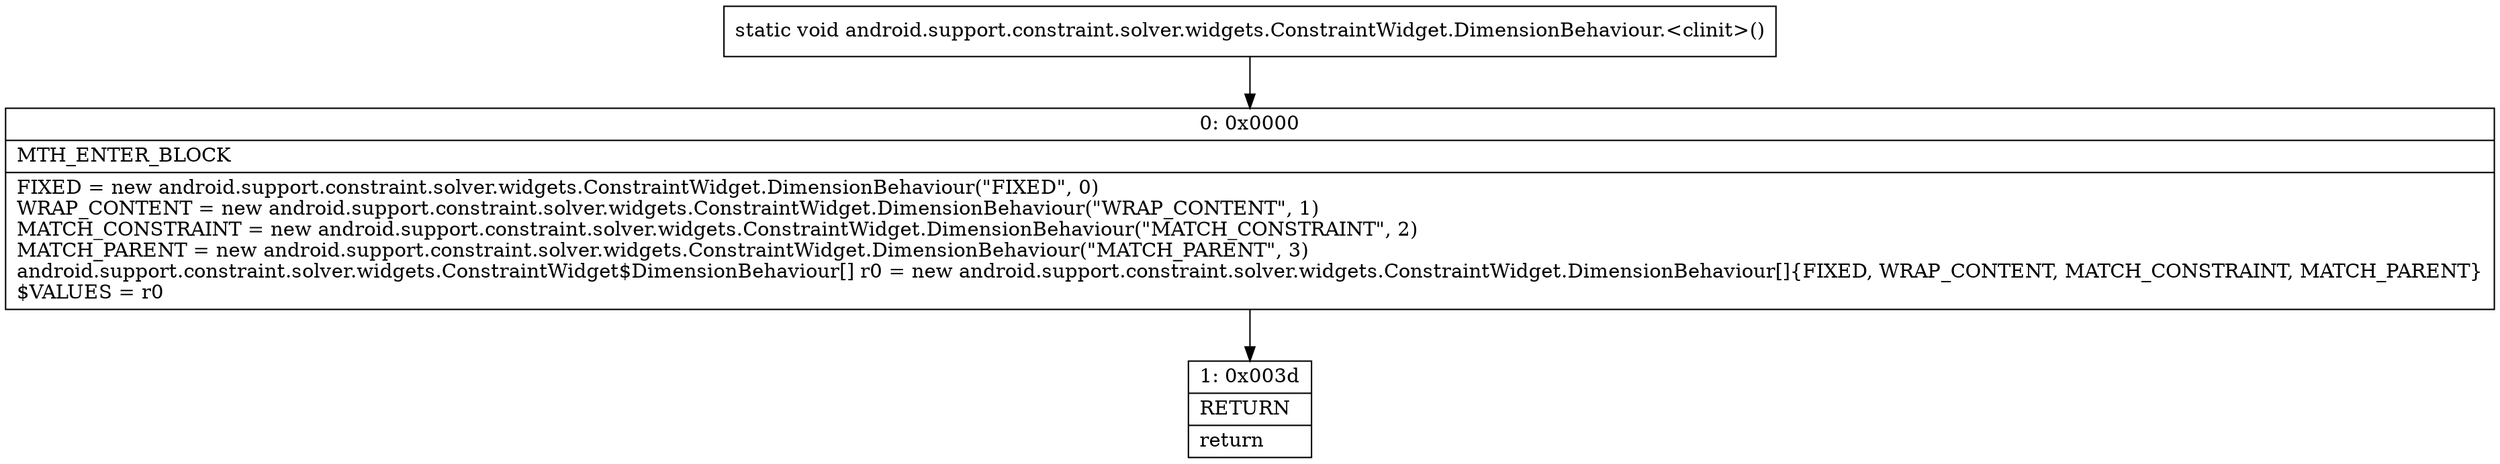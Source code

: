 digraph "CFG forandroid.support.constraint.solver.widgets.ConstraintWidget.DimensionBehaviour.\<clinit\>()V" {
Node_0 [shape=record,label="{0\:\ 0x0000|MTH_ENTER_BLOCK\l|FIXED = new android.support.constraint.solver.widgets.ConstraintWidget.DimensionBehaviour(\"FIXED\", 0)\lWRAP_CONTENT = new android.support.constraint.solver.widgets.ConstraintWidget.DimensionBehaviour(\"WRAP_CONTENT\", 1)\lMATCH_CONSTRAINT = new android.support.constraint.solver.widgets.ConstraintWidget.DimensionBehaviour(\"MATCH_CONSTRAINT\", 2)\lMATCH_PARENT = new android.support.constraint.solver.widgets.ConstraintWidget.DimensionBehaviour(\"MATCH_PARENT\", 3)\landroid.support.constraint.solver.widgets.ConstraintWidget$DimensionBehaviour[] r0 = new android.support.constraint.solver.widgets.ConstraintWidget.DimensionBehaviour[]\{FIXED, WRAP_CONTENT, MATCH_CONSTRAINT, MATCH_PARENT\}\l$VALUES = r0\l}"];
Node_1 [shape=record,label="{1\:\ 0x003d|RETURN\l|return\l}"];
MethodNode[shape=record,label="{static void android.support.constraint.solver.widgets.ConstraintWidget.DimensionBehaviour.\<clinit\>() }"];
MethodNode -> Node_0;
Node_0 -> Node_1;
}

